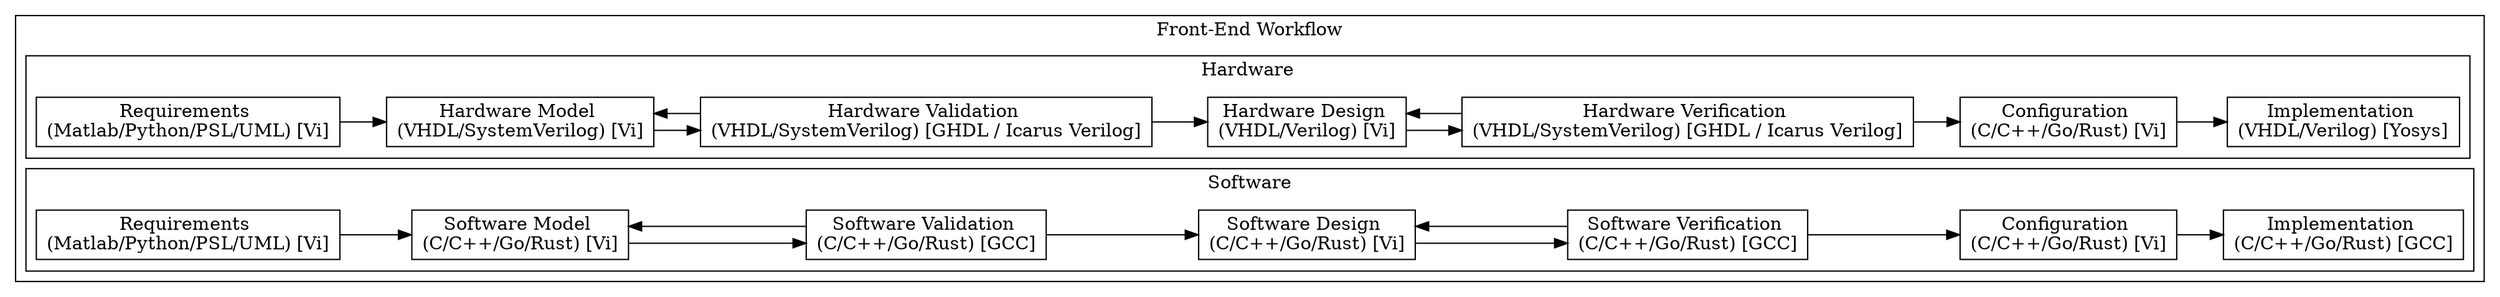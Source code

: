 digraph Project {
  // Introduction
  graph [rankdir = LR, splines=ortho];
  node[shape=record];

  // Blocks
  subgraph "cluster Workflow" { label = "Front-End Workflow";
    subgraph "cluster Hardware" { label = "Hardware";
      Requirements_HW[label="Requirements \n(Matlab/Python/PSL/UML) [Vi]"];
      Model_HW[label="Hardware Model \n(VHDL/SystemVerilog) [Vi]"];
      Validation_HW[label="Hardware Validation \n(VHDL/SystemVerilog) [GHDL / Icarus Verilog]"];
      Design_HW[label="Hardware Design \n(VHDL/Verilog) [Vi]"];
      Verification_HW[label="Hardware Verification \n(VHDL/SystemVerilog) [GHDL / Icarus Verilog]"];
      Configuration_HW[label="Configuration \n(C/C++/Go/Rust) [Vi]"];
      Implementation_HW[label="Implementation \n(VHDL/Verilog) [Yosys]"];
    }
    subgraph "cluster Software" { label = "Software";
      Requirements_SW[label="Requirements \n(Matlab/Python/PSL/UML) [Vi]"];
      Model_SW[label="Software Model \n(C/C++/Go/Rust) [Vi]"];
      Validation_SW[label="Software Validation \n(C/C++/Go/Rust) [GCC]"];
      Design_SW[label="Software Design \n(C/C++/Go/Rust) [Vi]"];
      Verification_SW[label="Software Verification \n(C/C++/Go/Rust) [GCC]"];
      Configuration_SW[label="Configuration \n(C/C++/Go/Rust) [Vi]"];
      Implementation_SW[label="Implementation \n(C/C++/Go/Rust) [GCC]"];
    }
  }

  // Hardware Sequence
  Requirements_HW -> Model_HW;
  Model_HW -> Validation_HW;
  Validation_HW -> Design_HW;
  Design_HW -> Verification_HW;
  Verification_HW -> Configuration_HW;
  Configuration_HW -> Implementation_HW;

  // Hardware Feedback
  Validation_HW -> Model_HW;
  Verification_HW -> Design_HW;

  // Software Sequence
  Requirements_SW -> Model_SW;
  Model_SW -> Validation_SW;
  Validation_SW -> Design_SW;
  Design_SW -> Verification_SW;
  Verification_SW -> Configuration_SW;
  Configuration_SW -> Implementation_SW;

  // Software Feedback
  Validation_SW -> Model_SW;
  Verification_SW -> Design_SW;
}
